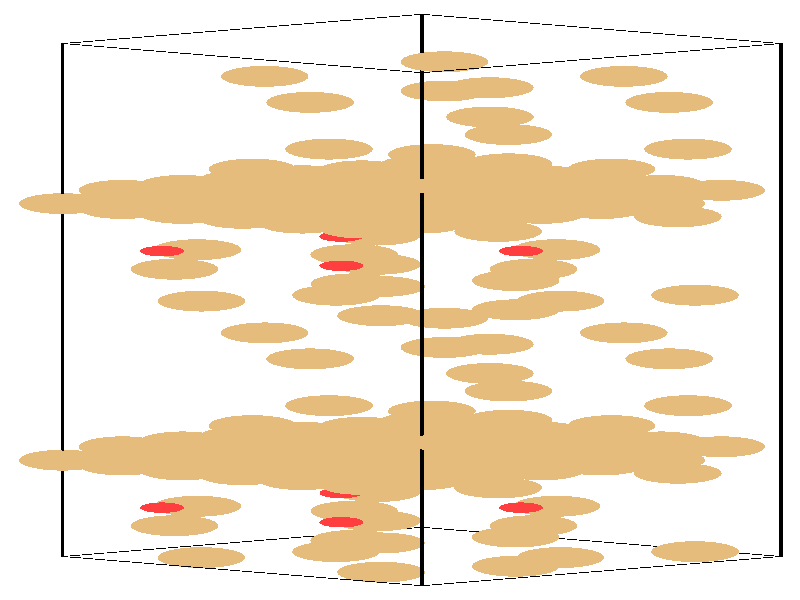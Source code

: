 #include "colors.inc"
#include "finish.inc"

global_settings {assumed_gamma 1 max_trace_level 6}
background {color White}
camera {orthographic
  right -24.13*x up 76.08*y
  direction 1.00*z
  location <0,0,50.00> look_at <0,0,0>}
light_source {<  2.00,   3.00,  40.00> color White
  area_light <0.70, 0, 0>, <0, 0.70, 0>, 3, 3
  adaptive 1 jitter}

#declare simple = finish {phong 0.7}
#declare pale = finish {ambient .5 diffuse .85 roughness .001 specular 0.200 }
#declare intermediate = finish {ambient 0.3 diffuse 0.6 specular 0.10 roughness 0.04 }
#declare vmd = finish {ambient .0 diffuse .65 phong 0.1 phong_size 40. specular 0.500 }
#declare jmol = finish {ambient .2 diffuse .6 specular 1 roughness .001 metallic}
#declare ase2 = finish {ambient 0.05 brilliance 3 diffuse 0.6 metallic specular 0.70 roughness 0.04 reflection 0.15}
#declare ase3 = finish {ambient .15 brilliance 2 diffuse .6 metallic specular 1. roughness .001 reflection .0}
#declare glass = finish {ambient .05 diffuse .3 specular 1. roughness .001}
#declare glass2 = finish {ambient .0 diffuse .3 specular 1. reflection .25 roughness .001}
#declare Rcell = 0.050;
#declare Rbond = 0.100;

#macro atom(LOC, R, COL, TRANS, FIN)
  sphere{LOC, R texture{pigment{color COL transmit TRANS} finish{FIN}}}
#end
#macro constrain(LOC, R, COL, TRANS FIN)
union{torus{R, Rcell rotate 45*z texture{pigment{color COL transmit TRANS} finish{FIN}}}
      torus{R, Rcell rotate -45*z texture{pigment{color COL transmit TRANS} finish{FIN}}}
      translate LOC}
#end

cylinder {<-10.17, -32.52, -33.83>, <  0.66, -36.23, -23.65>, Rcell pigment {Black}}
cylinder {<  0.66, -28.82, -44.00>, < 11.49, -32.52, -33.83>, Rcell pigment {Black}}
cylinder {<  0.66,  36.23, -20.33>, < 11.49,  32.52, -10.15>, Rcell pigment {Black}}
cylinder {<-10.17,  32.52, -10.15>, <  0.66,  28.82,   0.03>, Rcell pigment {Black}}
cylinder {<-10.17, -32.52, -33.83>, <  0.66, -28.82, -44.00>, Rcell pigment {Black}}
cylinder {<  0.66, -36.23, -23.65>, < 11.49, -32.52, -33.83>, Rcell pigment {Black}}
cylinder {<  0.66,  28.82,   0.03>, < 11.49,  32.52, -10.15>, Rcell pigment {Black}}
cylinder {<-10.17,  32.52, -10.15>, <  0.66,  36.23, -20.33>, Rcell pigment {Black}}
cylinder {<-10.17, -32.52, -33.83>, <-10.17,  32.52, -10.15>, Rcell pigment {Black}}
cylinder {<  0.66, -36.23, -23.65>, <  0.66,  28.82,   0.03>, Rcell pigment {Black}}
cylinder {< 11.49, -32.52, -33.83>, < 11.49,  32.52, -10.15>, Rcell pigment {Black}}
cylinder {<  0.66, -28.82, -44.00>, <  0.66,  36.23, -20.33>, Rcell pigment {Black}}
atom(<-10.17, -20.31, -29.38>, 1.32, rgb <0.78, 0.50, 0.20>, 0.0, ase3) // #0 
atom(< -8.37, -20.92, -27.68>, 1.32, rgb <0.78, 0.50, 0.20>, 0.0, ase3) // #1 
atom(< -6.56, -21.54, -25.99>, 1.32, rgb <0.78, 0.50, 0.20>, 0.0, ase3) // #2 
atom(< -8.37, -19.69, -31.08>, 1.32, rgb <0.78, 0.50, 0.20>, 0.0, ase3) // #3 
atom(< -6.56, -20.31, -29.38>, 1.32, rgb <0.78, 0.50, 0.20>, 0.0, ase3) // #4 
atom(< -4.76, -20.92, -27.68>, 1.32, rgb <0.78, 0.50, 0.20>, 0.0, ase3) // #5 
atom(< -6.56, -19.07, -32.77>, 1.32, rgb <0.78, 0.50, 0.20>, 0.0, ase3) // #6 
atom(< -4.76, -19.69, -31.08>, 1.32, rgb <0.78, 0.50, 0.20>, 0.0, ase3) // #7 
atom(< -2.95, -20.31, -29.38>, 1.32, rgb <0.78, 0.50, 0.20>, 0.0, ase3) // #8 
atom(< -8.37, -18.61, -28.76>, 1.32, rgb <0.78, 0.50, 0.20>, 0.0, ase3) // #9 
atom(< -6.56, -19.23, -27.07>, 1.32, rgb <0.78, 0.50, 0.20>, 0.0, ase3) // #10 
atom(< -4.76, -19.85, -25.37>, 1.32, rgb <0.78, 0.50, 0.20>, 0.0, ase3) // #11 
atom(< -6.56, -17.99, -30.46>, 1.32, rgb <0.78, 0.50, 0.20>, 0.0, ase3) // #12 
atom(< -4.76, -18.61, -28.76>, 1.32, rgb <0.78, 0.50, 0.20>, 0.0, ase3) // #13 
atom(< -2.95, -19.23, -27.07>, 1.32, rgb <0.78, 0.50, 0.20>, 0.0, ase3) // #14 
atom(< -4.76, -17.38, -32.15>, 1.32, rgb <0.78, 0.50, 0.20>, 0.0, ase3) // #15 
atom(< -2.95, -17.99, -30.46>, 1.32, rgb <0.78, 0.50, 0.20>, 0.0, ase3) // #16 
atom(< -1.14, -18.61, -28.76>, 1.32, rgb <0.78, 0.50, 0.20>, 0.0, ase3) // #17 
atom(<  3.49,   2.46, -24.98>, 1.32, rgb <0.78, 0.50, 0.20>, 0.0, ase3) // #18 
atom(<  6.75,  -4.17, -20.30>, 1.32, rgb <0.78, 0.50, 0.20>, 0.0, ase3) // #19 
atom(<  3.27, -11.55, -31.06>, 1.32, rgb <0.78, 0.50, 0.20>, 0.0, ase3) // #20 
atom(< -2.71,  -7.46, -23.21>, 1.32, rgb <0.78, 0.50, 0.20>, 0.0, ase3) // #21 
atom(< -0.69,   4.53, -15.48>, 1.32, rgb <0.78, 0.50, 0.20>, 0.0, ase3) // #22 
atom(<  2.96,  12.40, -25.25>, 1.32, rgb <0.78, 0.50, 0.20>, 0.0, ase3) // #23 
atom(< -4.45, -15.93, -22.92>, 1.32, rgb <0.78, 0.50, 0.20>, 0.0, ase3) // #24 
atom(<  4.84,  -0.14, -21.13>, 1.32, rgb <0.78, 0.50, 0.20>, 0.0, ase3) // #25 
atom(< -1.38,   2.05, -14.56>, 1.32, rgb <0.78, 0.50, 0.20>, 0.0, ase3) // #26 
atom(< -1.77,   4.34, -11.93>, 0.66, rgb <1.00, 0.05, 0.05>, 0.0, ase3) // #27 
atom(< -8.15, -18.74, -30.13>, 0.76, rgb <0.56, 0.56, 0.56>, 0.0, ase3) // #28 
atom(<-10.17,  12.22, -17.54>, 1.32, rgb <0.78, 0.50, 0.20>, 0.0, ase3) // #29 
atom(< -8.37,  11.60, -15.85>, 1.32, rgb <0.78, 0.50, 0.20>, 0.0, ase3) // #30 
atom(< -6.56,  10.98, -14.15>, 1.32, rgb <0.78, 0.50, 0.20>, 0.0, ase3) // #31 
atom(< -8.37,  12.83, -19.24>, 1.32, rgb <0.78, 0.50, 0.20>, 0.0, ase3) // #32 
atom(< -6.56,  12.22, -17.54>, 1.32, rgb <0.78, 0.50, 0.20>, 0.0, ase3) // #33 
atom(< -4.76,  11.60, -15.85>, 1.32, rgb <0.78, 0.50, 0.20>, 0.0, ase3) // #34 
atom(< -6.56,  13.45, -20.93>, 1.32, rgb <0.78, 0.50, 0.20>, 0.0, ase3) // #35 
atom(< -4.76,  12.83, -19.24>, 1.32, rgb <0.78, 0.50, 0.20>, 0.0, ase3) // #36 
atom(< -2.95,  12.22, -17.54>, 1.32, rgb <0.78, 0.50, 0.20>, 0.0, ase3) // #37 
atom(< -8.37,  13.91, -16.92>, 1.32, rgb <0.78, 0.50, 0.20>, 0.0, ase3) // #38 
atom(< -6.56,  13.29, -15.23>, 1.32, rgb <0.78, 0.50, 0.20>, 0.0, ase3) // #39 
atom(< -4.76,  12.68, -13.53>, 1.32, rgb <0.78, 0.50, 0.20>, 0.0, ase3) // #40 
atom(< -6.56,  14.53, -18.62>, 1.32, rgb <0.78, 0.50, 0.20>, 0.0, ase3) // #41 
atom(< -4.76,  13.91, -16.92>, 1.32, rgb <0.78, 0.50, 0.20>, 0.0, ase3) // #42 
atom(< -2.95,  13.29, -15.23>, 1.32, rgb <0.78, 0.50, 0.20>, 0.0, ase3) // #43 
atom(< -4.76,  15.15, -20.32>, 1.32, rgb <0.78, 0.50, 0.20>, 0.0, ase3) // #44 
atom(< -2.95,  14.53, -18.62>, 1.32, rgb <0.78, 0.50, 0.20>, 0.0, ase3) // #45 
atom(< -1.14,  13.91, -16.92>, 1.32, rgb <0.78, 0.50, 0.20>, 0.0, ase3) // #46 
atom(<  3.49, -30.06, -36.81>, 1.32, rgb <0.78, 0.50, 0.20>, 0.0, ase3) // #47 
atom(<  6.75,  28.36,  -8.46>, 1.32, rgb <0.78, 0.50, 0.20>, 0.0, ase3) // #48 
atom(<  3.27,  20.98, -19.22>, 1.32, rgb <0.78, 0.50, 0.20>, 0.0, ase3) // #49 
atom(< -2.71,  25.06, -11.37>, 1.32, rgb <0.78, 0.50, 0.20>, 0.0, ase3) // #50 
atom(< -0.69, -28.00, -27.32>, 1.32, rgb <0.78, 0.50, 0.20>, 0.0, ase3) // #51 
atom(<  2.96, -20.12, -37.09>, 1.32, rgb <0.78, 0.50, 0.20>, 0.0, ase3) // #52 
atom(< -4.45,  16.59, -11.08>, 1.32, rgb <0.78, 0.50, 0.20>, 0.0, ase3) // #53 
atom(<  4.84, -32.66, -32.96>, 1.32, rgb <0.78, 0.50, 0.20>, 0.0, ase3) // #54 
atom(< -1.38, -30.48, -26.40>, 1.32, rgb <0.78, 0.50, 0.20>, 0.0, ase3) // #55 
atom(< -1.77, -28.18, -23.76>, 0.66, rgb <1.00, 0.05, 0.05>, 0.0, ase3) // #56 
atom(< -8.15,  13.79, -18.30>, 0.76, rgb <0.56, 0.56, 0.56>, 0.0, ase3) // #57 
atom(< -4.76, -18.45, -34.47>, 1.32, rgb <0.78, 0.50, 0.20>, 0.0, ase3) // #58 
atom(< -2.95, -19.07, -32.77>, 1.32, rgb <0.78, 0.50, 0.20>, 0.0, ase3) // #59 
atom(< -1.15, -19.69, -31.08>, 1.32, rgb <0.78, 0.50, 0.20>, 0.0, ase3) // #60 
atom(< -2.95, -17.84, -36.16>, 1.32, rgb <0.78, 0.50, 0.20>, 0.0, ase3) // #61 
atom(< -1.15, -18.45, -34.47>, 1.32, rgb <0.78, 0.50, 0.20>, 0.0, ase3) // #62 
atom(<  0.66, -19.07, -32.77>, 1.32, rgb <0.78, 0.50, 0.20>, 0.0, ase3) // #63 
atom(< -1.15, -17.22, -37.86>, 1.32, rgb <0.78, 0.50, 0.20>, 0.0, ase3) // #64 
atom(<  0.66, -17.84, -36.16>, 1.32, rgb <0.78, 0.50, 0.20>, 0.0, ase3) // #65 
atom(<  2.46, -18.45, -34.47>, 1.32, rgb <0.78, 0.50, 0.20>, 0.0, ase3) // #66 
atom(< -2.95, -16.76, -33.85>, 1.32, rgb <0.78, 0.50, 0.20>, 0.0, ase3) // #67 
atom(< -1.15, -17.38, -32.15>, 1.32, rgb <0.78, 0.50, 0.20>, 0.0, ase3) // #68 
atom(<  0.66, -17.99, -30.46>, 1.32, rgb <0.78, 0.50, 0.20>, 0.0, ase3) // #69 
atom(< -1.15, -16.14, -35.55>, 1.32, rgb <0.78, 0.50, 0.20>, 0.0, ase3) // #70 
atom(<  0.66, -16.76, -33.85>, 1.32, rgb <0.78, 0.50, 0.20>, 0.0, ase3) // #71 
atom(<  2.46, -17.38, -32.15>, 1.32, rgb <0.78, 0.50, 0.20>, 0.0, ase3) // #72 
atom(<  0.66, -15.52, -37.24>, 1.32, rgb <0.78, 0.50, 0.20>, 0.0, ase3) // #73 
atom(<  2.46, -16.14, -35.55>, 1.32, rgb <0.78, 0.50, 0.20>, 0.0, ase3) // #74 
atom(<  4.27, -16.76, -33.85>, 1.32, rgb <0.78, 0.50, 0.20>, 0.0, ase3) // #75 
atom(< -1.93,   0.61, -19.89>, 1.32, rgb <0.78, 0.50, 0.20>, 0.0, ase3) // #76 
atom(<  1.34,  -6.02, -15.21>, 1.32, rgb <0.78, 0.50, 0.20>, 0.0, ase3) // #77 
atom(< -2.14, -13.40, -25.97>, 1.32, rgb <0.78, 0.50, 0.20>, 0.0, ase3) // #78 
atom(<  2.71,  -5.61, -28.30>, 1.32, rgb <0.78, 0.50, 0.20>, 0.0, ase3) // #79 
atom(<  4.72,   6.38, -20.57>, 1.32, rgb <0.78, 0.50, 0.20>, 0.0, ase3) // #80 
atom(< -2.45,  10.55, -20.16>, 1.32, rgb <0.78, 0.50, 0.20>, 0.0, ase3) // #81 
atom(<  0.96, -14.08, -28.01>, 1.32, rgb <0.78, 0.50, 0.20>, 0.0, ase3) // #82 
atom(< -0.57,  -1.99, -16.04>, 1.32, rgb <0.78, 0.50, 0.20>, 0.0, ase3) // #83 
atom(<  4.03,   3.90, -19.65>, 1.32, rgb <0.78, 0.50, 0.20>, 0.0, ase3) // #84 
atom(<  3.65,   6.20, -17.02>, 0.66, rgb <1.00, 0.05, 0.05>, 0.0, ase3) // #85 
atom(< -2.74, -16.88, -35.22>, 0.76, rgb <0.56, 0.56, 0.56>, 0.0, ase3) // #86 
atom(< -4.76,  14.07, -22.63>, 1.32, rgb <0.78, 0.50, 0.20>, 0.0, ase3) // #87 
atom(< -2.95,  13.45, -20.93>, 1.32, rgb <0.78, 0.50, 0.20>, 0.0, ase3) // #88 
atom(< -1.15,  12.83, -19.24>, 1.32, rgb <0.78, 0.50, 0.20>, 0.0, ase3) // #89 
atom(< -2.95,  14.69, -24.33>, 1.32, rgb <0.78, 0.50, 0.20>, 0.0, ase3) // #90 
atom(< -1.15,  14.07, -22.63>, 1.32, rgb <0.78, 0.50, 0.20>, 0.0, ase3) // #91 
atom(<  0.66,  13.45, -20.93>, 1.32, rgb <0.78, 0.50, 0.20>, 0.0, ase3) // #92 
atom(< -1.15,  15.30, -26.02>, 1.32, rgb <0.78, 0.50, 0.20>, 0.0, ase3) // #93 
atom(<  0.66,  14.69, -24.33>, 1.32, rgb <0.78, 0.50, 0.20>, 0.0, ase3) // #94 
atom(<  2.46,  14.07, -22.63>, 1.32, rgb <0.78, 0.50, 0.20>, 0.0, ase3) // #95 
atom(< -2.95,  15.76, -22.01>, 1.32, rgb <0.78, 0.50, 0.20>, 0.0, ase3) // #96 
atom(< -1.15,  15.15, -20.32>, 1.32, rgb <0.78, 0.50, 0.20>, 0.0, ase3) // #97 
atom(<  0.66,  14.53, -18.62>, 1.32, rgb <0.78, 0.50, 0.20>, 0.0, ase3) // #98 
atom(< -1.15,  16.38, -23.71>, 1.32, rgb <0.78, 0.50, 0.20>, 0.0, ase3) // #99 
atom(<  0.66,  15.76, -22.01>, 1.32, rgb <0.78, 0.50, 0.20>, 0.0, ase3) // #100 
atom(<  2.46,  15.15, -20.32>, 1.32, rgb <0.78, 0.50, 0.20>, 0.0, ase3) // #101 
atom(<  0.66,  17.00, -25.41>, 1.32, rgb <0.78, 0.50, 0.20>, 0.0, ase3) // #102 
atom(<  2.46,  16.38, -23.71>, 1.32, rgb <0.78, 0.50, 0.20>, 0.0, ase3) // #103 
atom(<  4.27,  15.76, -22.01>, 1.32, rgb <0.78, 0.50, 0.20>, 0.0, ase3) // #104 
atom(< -1.93, -31.91, -31.73>, 1.32, rgb <0.78, 0.50, 0.20>, 0.0, ase3) // #105 
atom(<  1.34,  26.51,  -3.37>, 1.32, rgb <0.78, 0.50, 0.20>, 0.0, ase3) // #106 
atom(< -2.14,  19.13, -14.13>, 1.32, rgb <0.78, 0.50, 0.20>, 0.0, ase3) // #107 
atom(<  2.71,  26.92, -16.46>, 1.32, rgb <0.78, 0.50, 0.20>, 0.0, ase3) // #108 
atom(<  4.72, -26.15, -32.41>, 1.32, rgb <0.78, 0.50, 0.20>, 0.0, ase3) // #109 
atom(< -2.45, -21.97, -32.00>, 1.32, rgb <0.78, 0.50, 0.20>, 0.0, ase3) // #110 
atom(<  0.96,  18.44, -16.17>, 1.32, rgb <0.78, 0.50, 0.20>, 0.0, ase3) // #111 
atom(< -0.57, -34.51, -27.88>, 1.32, rgb <0.78, 0.50, 0.20>, 0.0, ase3) // #112 
atom(<  4.03, -28.62, -31.49>, 1.32, rgb <0.78, 0.50, 0.20>, 0.0, ase3) // #113 
atom(<  3.65, -26.33, -28.85>, 0.66, rgb <1.00, 0.05, 0.05>, 0.0, ase3) // #114 
atom(< -2.74,  15.64, -23.38>, 0.76, rgb <0.56, 0.56, 0.56>, 0.0, ase3) // #115 
atom(< -4.76, -22.16, -24.29>, 1.32, rgb <0.78, 0.50, 0.20>, 0.0, ase3) // #116 
atom(< -2.95, -22.78, -22.59>, 1.32, rgb <0.78, 0.50, 0.20>, 0.0, ase3) // #117 
atom(< -1.14, -23.39, -20.90>, 1.32, rgb <0.78, 0.50, 0.20>, 0.0, ase3) // #118 
atom(< -2.95, -21.54, -25.99>, 1.32, rgb <0.78, 0.50, 0.20>, 0.0, ase3) // #119 
atom(< -1.15, -22.16, -24.29>, 1.32, rgb <0.78, 0.50, 0.20>, 0.0, ase3) // #120 
atom(<  0.66, -22.78, -22.59>, 1.32, rgb <0.78, 0.50, 0.20>, 0.0, ase3) // #121 
atom(< -1.15, -20.92, -27.68>, 1.32, rgb <0.78, 0.50, 0.20>, 0.0, ase3) // #122 
atom(<  0.66, -21.54, -25.99>, 1.32, rgb <0.78, 0.50, 0.20>, 0.0, ase3) // #123 
atom(<  2.46, -22.16, -24.29>, 1.32, rgb <0.78, 0.50, 0.20>, 0.0, ase3) // #124 
atom(< -2.95, -20.46, -23.67>, 1.32, rgb <0.78, 0.50, 0.20>, 0.0, ase3) // #125 
atom(< -1.15, -21.08, -21.98>, 1.32, rgb <0.78, 0.50, 0.20>, 0.0, ase3) // #126 
atom(<  0.66, -21.70, -20.28>, 1.32, rgb <0.78, 0.50, 0.20>, 0.0, ase3) // #127 
atom(< -1.15, -19.85, -25.37>, 1.32, rgb <0.78, 0.50, 0.20>, 0.0, ase3) // #128 
atom(<  0.66, -20.46, -23.67>, 1.32, rgb <0.78, 0.50, 0.20>, 0.0, ase3) // #129 
atom(<  2.46, -21.08, -21.98>, 1.32, rgb <0.78, 0.50, 0.20>, 0.0, ase3) // #130 
atom(<  0.66, -19.23, -27.07>, 1.32, rgb <0.78, 0.50, 0.20>, 0.0, ase3) // #131 
atom(<  2.46, -19.85, -25.37>, 1.32, rgb <0.78, 0.50, 0.20>, 0.0, ase3) // #132 
atom(<  4.27, -20.46, -23.67>, 1.32, rgb <0.78, 0.50, 0.20>, 0.0, ase3) // #133 
atom(<  8.90,   0.61, -19.89>, 1.32, rgb <0.78, 0.50, 0.20>, 0.0, ase3) // #134 
atom(<  1.34,  -2.31, -25.39>, 1.32, rgb <0.78, 0.50, 0.20>, 0.0, ase3) // #135 
atom(<  8.69, -13.40, -25.97>, 1.32, rgb <0.78, 0.50, 0.20>, 0.0, ase3) // #136 
atom(<  2.71,  -9.31, -18.12>, 1.32, rgb <0.78, 0.50, 0.20>, 0.0, ase3) // #137 
atom(< -6.11,   6.38, -20.57>, 1.32, rgb <0.78, 0.50, 0.20>, 0.0, ase3) // #138 
atom(<  8.38,  10.55, -20.16>, 1.32, rgb <0.78, 0.50, 0.20>, 0.0, ase3) // #139 
atom(<  0.96, -17.78, -17.83>, 1.32, rgb <0.78, 0.50, 0.20>, 0.0, ase3) // #140 
atom(< -0.57,   1.71, -26.22>, 1.32, rgb <0.78, 0.50, 0.20>, 0.0, ase3) // #141 
atom(< -6.80,   3.90, -19.65>, 1.32, rgb <0.78, 0.50, 0.20>, 0.0, ase3) // #142 
atom(< -7.18,   6.20, -17.02>, 0.66, rgb <1.00, 0.05, 0.05>, 0.0, ase3) // #143 
atom(< -2.74, -20.59, -25.04>, 0.76, rgb <0.56, 0.56, 0.56>, 0.0, ase3) // #144 
atom(< -4.76,  10.36, -12.45>, 1.32, rgb <0.78, 0.50, 0.20>, 0.0, ase3) // #145 
atom(< -2.95,   9.75, -10.76>, 1.32, rgb <0.78, 0.50, 0.20>, 0.0, ase3) // #146 
atom(< -1.14,   9.13,  -9.06>, 1.32, rgb <0.78, 0.50, 0.20>, 0.0, ase3) // #147 
atom(< -2.95,  10.98, -14.15>, 1.32, rgb <0.78, 0.50, 0.20>, 0.0, ase3) // #148 
atom(< -1.15,  10.36, -12.45>, 1.32, rgb <0.78, 0.50, 0.20>, 0.0, ase3) // #149 
atom(<  0.66,   9.75, -10.76>, 1.32, rgb <0.78, 0.50, 0.20>, 0.0, ase3) // #150 
atom(< -1.15,  11.60, -15.85>, 1.32, rgb <0.78, 0.50, 0.20>, 0.0, ase3) // #151 
atom(<  0.66,  10.98, -14.15>, 1.32, rgb <0.78, 0.50, 0.20>, 0.0, ase3) // #152 
atom(<  2.46,  10.36, -12.45>, 1.32, rgb <0.78, 0.50, 0.20>, 0.0, ase3) // #153 
atom(< -2.95,  12.06, -11.84>, 1.32, rgb <0.78, 0.50, 0.20>, 0.0, ase3) // #154 
atom(< -1.15,  11.44, -10.14>, 1.32, rgb <0.78, 0.50, 0.20>, 0.0, ase3) // #155 
atom(<  0.66,  10.83,  -8.44>, 1.32, rgb <0.78, 0.50, 0.20>, 0.0, ase3) // #156 
atom(< -1.15,  12.68, -13.53>, 1.32, rgb <0.78, 0.50, 0.20>, 0.0, ase3) // #157 
atom(<  0.66,  12.06, -11.84>, 1.32, rgb <0.78, 0.50, 0.20>, 0.0, ase3) // #158 
atom(<  2.46,  11.44, -10.14>, 1.32, rgb <0.78, 0.50, 0.20>, 0.0, ase3) // #159 
atom(<  0.66,  13.29, -15.23>, 1.32, rgb <0.78, 0.50, 0.20>, 0.0, ase3) // #160 
atom(<  2.46,  12.68, -13.53>, 1.32, rgb <0.78, 0.50, 0.20>, 0.0, ase3) // #161 
atom(<  4.27,  12.06, -11.84>, 1.32, rgb <0.78, 0.50, 0.20>, 0.0, ase3) // #162 
atom(<  8.90, -31.91, -31.73>, 1.32, rgb <0.78, 0.50, 0.20>, 0.0, ase3) // #163 
atom(<  1.34,  30.21, -13.55>, 1.32, rgb <0.78, 0.50, 0.20>, 0.0, ase3) // #164 
atom(<  8.69,  19.13, -14.13>, 1.32, rgb <0.78, 0.50, 0.20>, 0.0, ase3) // #165 
atom(<  2.71,  23.21,  -6.29>, 1.32, rgb <0.78, 0.50, 0.20>, 0.0, ase3) // #166 
atom(< -6.11, -26.15, -32.41>, 1.32, rgb <0.78, 0.50, 0.20>, 0.0, ase3) // #167 
atom(<  8.38, -21.97, -32.00>, 1.32, rgb <0.78, 0.50, 0.20>, 0.0, ase3) // #168 
atom(<  0.96,  14.74,  -5.99>, 1.32, rgb <0.78, 0.50, 0.20>, 0.0, ase3) // #169 
atom(< -0.57, -30.81, -38.05>, 1.32, rgb <0.78, 0.50, 0.20>, 0.0, ase3) // #170 
atom(< -6.80, -28.62, -31.49>, 1.32, rgb <0.78, 0.50, 0.20>, 0.0, ase3) // #171 
atom(< -7.18, -26.33, -28.85>, 0.66, rgb <1.00, 0.05, 0.05>, 0.0, ase3) // #172 
atom(< -2.74,  11.93, -13.21>, 0.76, rgb <0.56, 0.56, 0.56>, 0.0, ase3) // #173 
atom(<  0.66, -20.31, -29.38>, 1.32, rgb <0.78, 0.50, 0.20>, 0.0, ase3) // #174 
atom(<  2.46, -20.92, -27.68>, 1.32, rgb <0.78, 0.50, 0.20>, 0.0, ase3) // #175 
atom(<  4.27, -21.54, -25.99>, 1.32, rgb <0.78, 0.50, 0.20>, 0.0, ase3) // #176 
atom(<  2.46, -19.69, -31.08>, 1.32, rgb <0.78, 0.50, 0.20>, 0.0, ase3) // #177 
atom(<  4.27, -20.31, -29.38>, 1.32, rgb <0.78, 0.50, 0.20>, 0.0, ase3) // #178 
atom(<  6.07, -20.92, -27.68>, 1.32, rgb <0.78, 0.50, 0.20>, 0.0, ase3) // #179 
atom(<  4.27, -19.07, -32.77>, 1.32, rgb <0.78, 0.50, 0.20>, 0.0, ase3) // #180 
atom(<  6.07, -19.69, -31.08>, 1.32, rgb <0.78, 0.50, 0.20>, 0.0, ase3) // #181 
atom(<  7.88, -20.31, -29.38>, 1.32, rgb <0.78, 0.50, 0.20>, 0.0, ase3) // #182 
atom(<  2.46, -18.61, -28.76>, 1.32, rgb <0.78, 0.50, 0.20>, 0.0, ase3) // #183 
atom(<  4.27, -19.23, -27.07>, 1.32, rgb <0.78, 0.50, 0.20>, 0.0, ase3) // #184 
atom(<  6.07, -19.85, -25.37>, 1.32, rgb <0.78, 0.50, 0.20>, 0.0, ase3) // #185 
atom(<  4.27, -17.99, -30.46>, 1.32, rgb <0.78, 0.50, 0.20>, 0.0, ase3) // #186 
atom(<  6.07, -18.61, -28.76>, 1.32, rgb <0.78, 0.50, 0.20>, 0.0, ase3) // #187 
atom(<  7.88, -19.23, -27.07>, 1.32, rgb <0.78, 0.50, 0.20>, 0.0, ase3) // #188 
atom(<  6.07, -17.38, -32.15>, 1.32, rgb <0.78, 0.50, 0.20>, 0.0, ase3) // #189 
atom(<  7.88, -17.99, -30.46>, 1.32, rgb <0.78, 0.50, 0.20>, 0.0, ase3) // #190 
atom(<  9.69, -18.61, -28.76>, 1.32, rgb <0.78, 0.50, 0.20>, 0.0, ase3) // #191 
atom(<  3.49,  -1.24, -14.80>, 1.32, rgb <0.78, 0.50, 0.20>, 0.0, ase3) // #192 
atom(< -4.08,  -4.17, -20.30>, 1.32, rgb <0.78, 0.50, 0.20>, 0.0, ase3) // #193 
atom(<  3.27, -15.25, -20.88>, 1.32, rgb <0.78, 0.50, 0.20>, 0.0, ase3) // #194 
atom(<  8.12,  -7.46, -23.21>, 1.32, rgb <0.78, 0.50, 0.20>, 0.0, ase3) // #195 
atom(< -0.69,   8.23, -25.66>, 1.32, rgb <0.78, 0.50, 0.20>, 0.0, ase3) // #196 
atom(<  2.96,   8.70, -15.07>, 1.32, rgb <0.78, 0.50, 0.20>, 0.0, ase3) // #197 
atom(<  6.38, -15.93, -22.92>, 1.32, rgb <0.78, 0.50, 0.20>, 0.0, ase3) // #198 
atom(< -5.99,  -0.14, -21.13>, 1.32, rgb <0.78, 0.50, 0.20>, 0.0, ase3) // #199 
atom(< -1.38,   5.75, -24.74>, 1.32, rgb <0.78, 0.50, 0.20>, 0.0, ase3) // #200 
atom(< -1.77,   8.05, -22.10>, 0.66, rgb <1.00, 0.05, 0.05>, 0.0, ase3) // #201 
atom(<  2.68, -18.74, -30.13>, 0.76, rgb <0.56, 0.56, 0.56>, 0.0, ase3) // #202 
atom(<  0.66,  12.22, -17.54>, 1.32, rgb <0.78, 0.50, 0.20>, 0.0, ase3) // #203 
atom(<  2.46,  11.60, -15.85>, 1.32, rgb <0.78, 0.50, 0.20>, 0.0, ase3) // #204 
atom(<  4.27,  10.98, -14.15>, 1.32, rgb <0.78, 0.50, 0.20>, 0.0, ase3) // #205 
atom(<  2.46,  12.83, -19.24>, 1.32, rgb <0.78, 0.50, 0.20>, 0.0, ase3) // #206 
atom(<  4.27,  12.22, -17.54>, 1.32, rgb <0.78, 0.50, 0.20>, 0.0, ase3) // #207 
atom(<  6.07,  11.60, -15.85>, 1.32, rgb <0.78, 0.50, 0.20>, 0.0, ase3) // #208 
atom(<  4.27,  13.45, -20.93>, 1.32, rgb <0.78, 0.50, 0.20>, 0.0, ase3) // #209 
atom(<  6.07,  12.83, -19.24>, 1.32, rgb <0.78, 0.50, 0.20>, 0.0, ase3) // #210 
atom(<  7.88,  12.22, -17.54>, 1.32, rgb <0.78, 0.50, 0.20>, 0.0, ase3) // #211 
atom(<  2.46,  13.91, -16.92>, 1.32, rgb <0.78, 0.50, 0.20>, 0.0, ase3) // #212 
atom(<  4.27,  13.29, -15.23>, 1.32, rgb <0.78, 0.50, 0.20>, 0.0, ase3) // #213 
atom(<  6.07,  12.68, -13.53>, 1.32, rgb <0.78, 0.50, 0.20>, 0.0, ase3) // #214 
atom(<  4.27,  14.53, -18.62>, 1.32, rgb <0.78, 0.50, 0.20>, 0.0, ase3) // #215 
atom(<  6.07,  13.91, -16.92>, 1.32, rgb <0.78, 0.50, 0.20>, 0.0, ase3) // #216 
atom(<  7.88,  13.29, -15.23>, 1.32, rgb <0.78, 0.50, 0.20>, 0.0, ase3) // #217 
atom(<  6.07,  15.15, -20.32>, 1.32, rgb <0.78, 0.50, 0.20>, 0.0, ase3) // #218 
atom(<  7.88,  14.53, -18.62>, 1.32, rgb <0.78, 0.50, 0.20>, 0.0, ase3) // #219 
atom(<  9.69,  13.91, -16.92>, 1.32, rgb <0.78, 0.50, 0.20>, 0.0, ase3) // #220 
atom(<  3.49, -33.76, -26.64>, 1.32, rgb <0.78, 0.50, 0.20>, 0.0, ase3) // #221 
atom(< -4.08,  28.36,  -8.46>, 1.32, rgb <0.78, 0.50, 0.20>, 0.0, ase3) // #222 
atom(<  3.27,  17.27,  -9.04>, 1.32, rgb <0.78, 0.50, 0.20>, 0.0, ase3) // #223 
atom(<  8.12,  25.06, -11.37>, 1.32, rgb <0.78, 0.50, 0.20>, 0.0, ase3) // #224 
atom(< -0.69, -24.29, -37.50>, 1.32, rgb <0.78, 0.50, 0.20>, 0.0, ase3) // #225 
atom(<  2.96, -23.82, -26.91>, 1.32, rgb <0.78, 0.50, 0.20>, 0.0, ase3) // #226 
atom(<  6.38,  16.59, -11.08>, 1.32, rgb <0.78, 0.50, 0.20>, 0.0, ase3) // #227 
atom(< -5.99, -32.66, -32.96>, 1.32, rgb <0.78, 0.50, 0.20>, 0.0, ase3) // #228 
atom(< -1.38, -26.77, -36.58>, 1.32, rgb <0.78, 0.50, 0.20>, 0.0, ase3) // #229 
atom(< -1.77, -24.47, -33.94>, 0.66, rgb <1.00, 0.05, 0.05>, 0.0, ase3) // #230 
atom(<  2.68,  13.79, -18.30>, 0.76, rgb <0.56, 0.56, 0.56>, 0.0, ase3) // #231 
